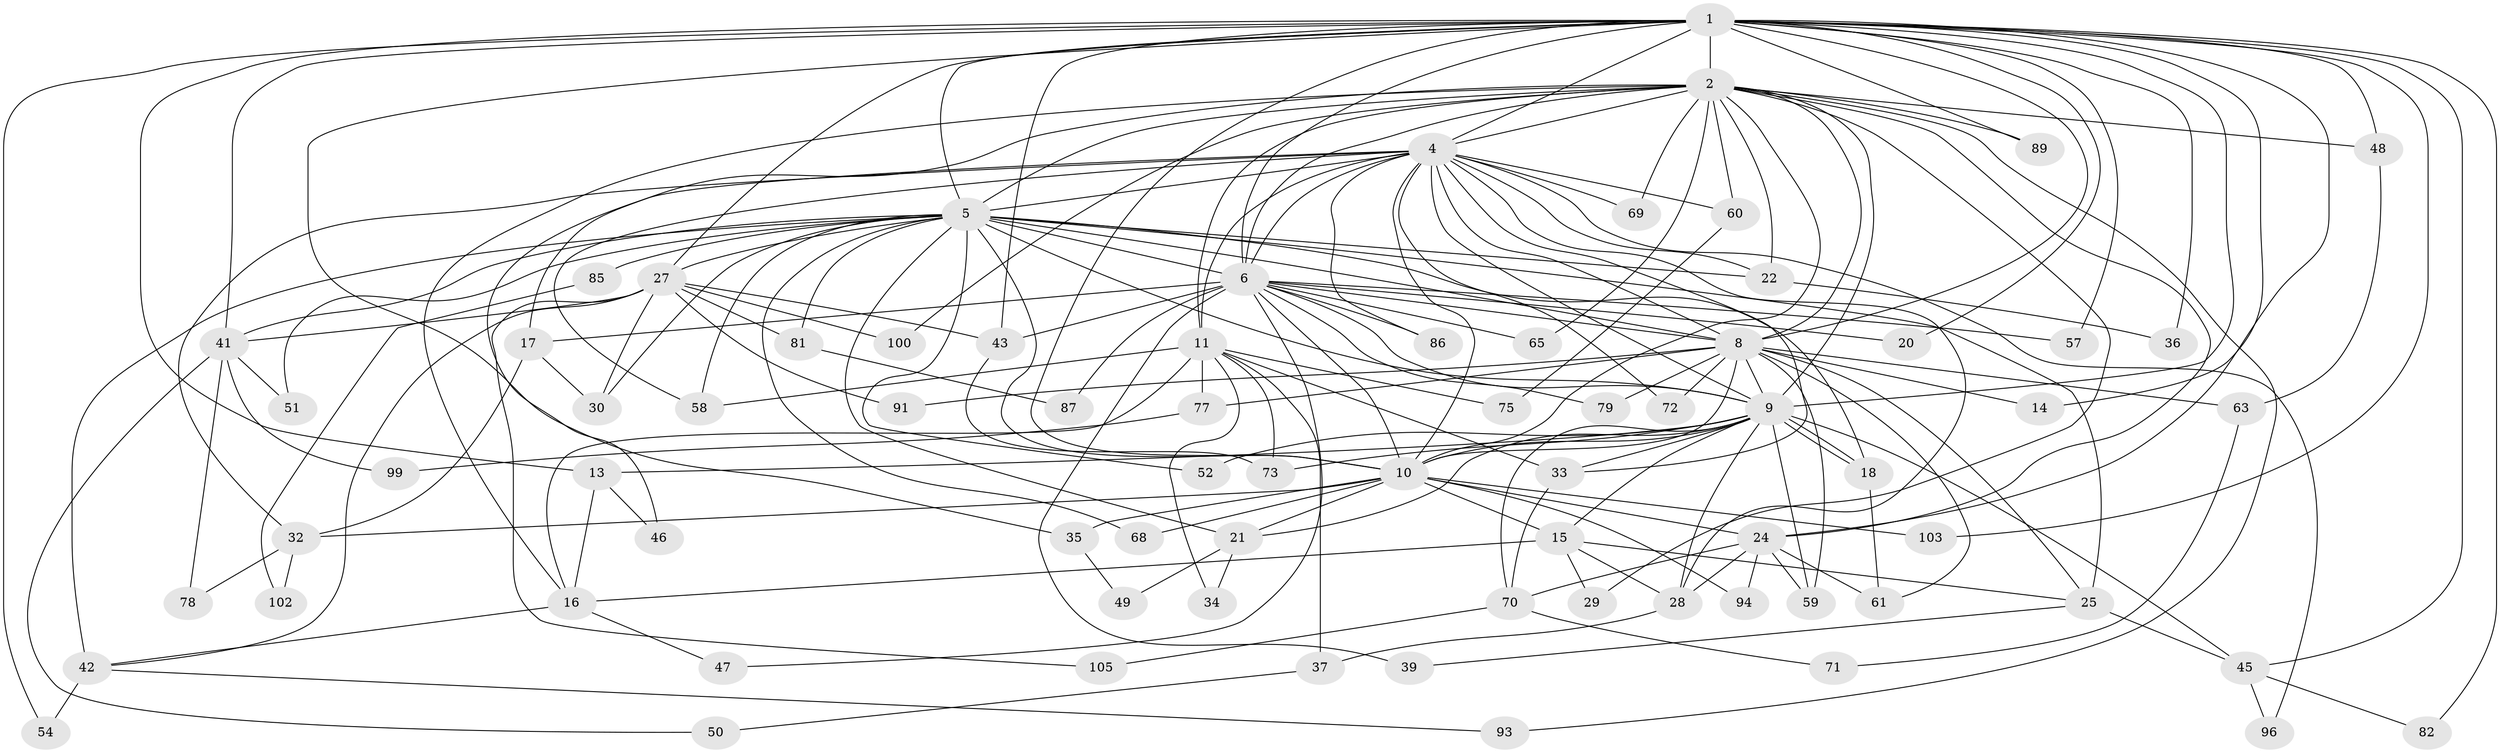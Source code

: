 // Generated by graph-tools (version 1.1) at 2025/51/02/27/25 19:51:52]
// undirected, 75 vertices, 182 edges
graph export_dot {
graph [start="1"]
  node [color=gray90,style=filled];
  1 [super="+106"];
  2 [super="+3"];
  4 [super="+12"];
  5 [super="+7"];
  6 [super="+107"];
  8 [super="+31"];
  9;
  10 [super="+53"];
  11 [super="+19"];
  13 [super="+98"];
  14;
  15 [super="+66"];
  16 [super="+56"];
  17 [super="+92"];
  18 [super="+23"];
  20;
  21 [super="+40"];
  22 [super="+67"];
  24 [super="+26"];
  25 [super="+55"];
  27 [super="+84"];
  28 [super="+83"];
  29;
  30 [super="+74"];
  32 [super="+44"];
  33 [super="+38"];
  34;
  35 [super="+104"];
  36;
  37;
  39;
  41 [super="+80"];
  42 [super="+76"];
  43 [super="+62"];
  45 [super="+90"];
  46;
  47;
  48;
  49;
  50;
  51;
  52;
  54;
  57;
  58 [super="+64"];
  59 [super="+97"];
  60;
  61 [super="+101"];
  63;
  65;
  68;
  69;
  70 [super="+95"];
  71;
  72;
  73 [super="+88"];
  75;
  77;
  78;
  79;
  81;
  82;
  85;
  86;
  87;
  89;
  91;
  93;
  94;
  96;
  99;
  100;
  102;
  103;
  105;
  1 -- 2 [weight=2];
  1 -- 4 [weight=2];
  1 -- 5 [weight=2];
  1 -- 6;
  1 -- 8;
  1 -- 9;
  1 -- 10;
  1 -- 13;
  1 -- 14;
  1 -- 20;
  1 -- 24;
  1 -- 27;
  1 -- 35;
  1 -- 36;
  1 -- 48;
  1 -- 54;
  1 -- 57;
  1 -- 82;
  1 -- 89;
  1 -- 103;
  1 -- 43;
  1 -- 41;
  1 -- 45;
  2 -- 4 [weight=2];
  2 -- 5 [weight=4];
  2 -- 6 [weight=2];
  2 -- 8 [weight=3];
  2 -- 9 [weight=2];
  2 -- 10 [weight=2];
  2 -- 16;
  2 -- 17;
  2 -- 29;
  2 -- 48;
  2 -- 60;
  2 -- 65;
  2 -- 69;
  2 -- 89;
  2 -- 93;
  2 -- 100;
  2 -- 11;
  2 -- 22;
  2 -- 24;
  4 -- 5 [weight=2];
  4 -- 6;
  4 -- 8;
  4 -- 9;
  4 -- 10;
  4 -- 11;
  4 -- 22;
  4 -- 28;
  4 -- 32;
  4 -- 46;
  4 -- 58;
  4 -- 60;
  4 -- 69;
  4 -- 72;
  4 -- 86;
  4 -- 96;
  4 -- 33;
  5 -- 6 [weight=3];
  5 -- 8 [weight=2];
  5 -- 9 [weight=2];
  5 -- 10 [weight=3];
  5 -- 25;
  5 -- 41;
  5 -- 42 [weight=3];
  5 -- 51;
  5 -- 68;
  5 -- 81;
  5 -- 21;
  5 -- 22;
  5 -- 85;
  5 -- 27;
  5 -- 52;
  5 -- 18;
  5 -- 30;
  5 -- 58;
  6 -- 8;
  6 -- 9;
  6 -- 10;
  6 -- 17 [weight=2];
  6 -- 20;
  6 -- 39;
  6 -- 43;
  6 -- 47;
  6 -- 57;
  6 -- 65;
  6 -- 79;
  6 -- 86;
  6 -- 87;
  8 -- 9;
  8 -- 10;
  8 -- 14;
  8 -- 25;
  8 -- 59;
  8 -- 61;
  8 -- 63;
  8 -- 72;
  8 -- 77;
  8 -- 79;
  8 -- 91;
  9 -- 10;
  9 -- 13;
  9 -- 15;
  9 -- 18;
  9 -- 18;
  9 -- 21;
  9 -- 28;
  9 -- 33;
  9 -- 45;
  9 -- 52;
  9 -- 70;
  9 -- 73;
  9 -- 59;
  10 -- 15;
  10 -- 24;
  10 -- 32;
  10 -- 35 [weight=2];
  10 -- 94;
  10 -- 103;
  10 -- 68;
  10 -- 21;
  11 -- 34;
  11 -- 37;
  11 -- 75;
  11 -- 16;
  11 -- 33;
  11 -- 58;
  11 -- 77;
  11 -- 73;
  13 -- 46;
  13 -- 16;
  15 -- 16;
  15 -- 29;
  15 -- 25;
  15 -- 28;
  16 -- 47;
  16 -- 42;
  17 -- 30;
  17 -- 32;
  18 -- 61;
  21 -- 34;
  21 -- 49;
  22 -- 36;
  24 -- 70;
  24 -- 59;
  24 -- 28;
  24 -- 61;
  24 -- 94;
  25 -- 39;
  25 -- 45;
  27 -- 30;
  27 -- 41;
  27 -- 43;
  27 -- 81;
  27 -- 91;
  27 -- 100;
  27 -- 105;
  27 -- 42;
  28 -- 37;
  32 -- 78;
  32 -- 102;
  33 -- 70;
  35 -- 49;
  37 -- 50;
  41 -- 50;
  41 -- 51;
  41 -- 78;
  41 -- 99;
  42 -- 54;
  42 -- 93;
  43 -- 73;
  45 -- 82;
  45 -- 96;
  48 -- 63;
  60 -- 75;
  63 -- 71;
  70 -- 71;
  70 -- 105;
  77 -- 99;
  81 -- 87;
  85 -- 102;
}
